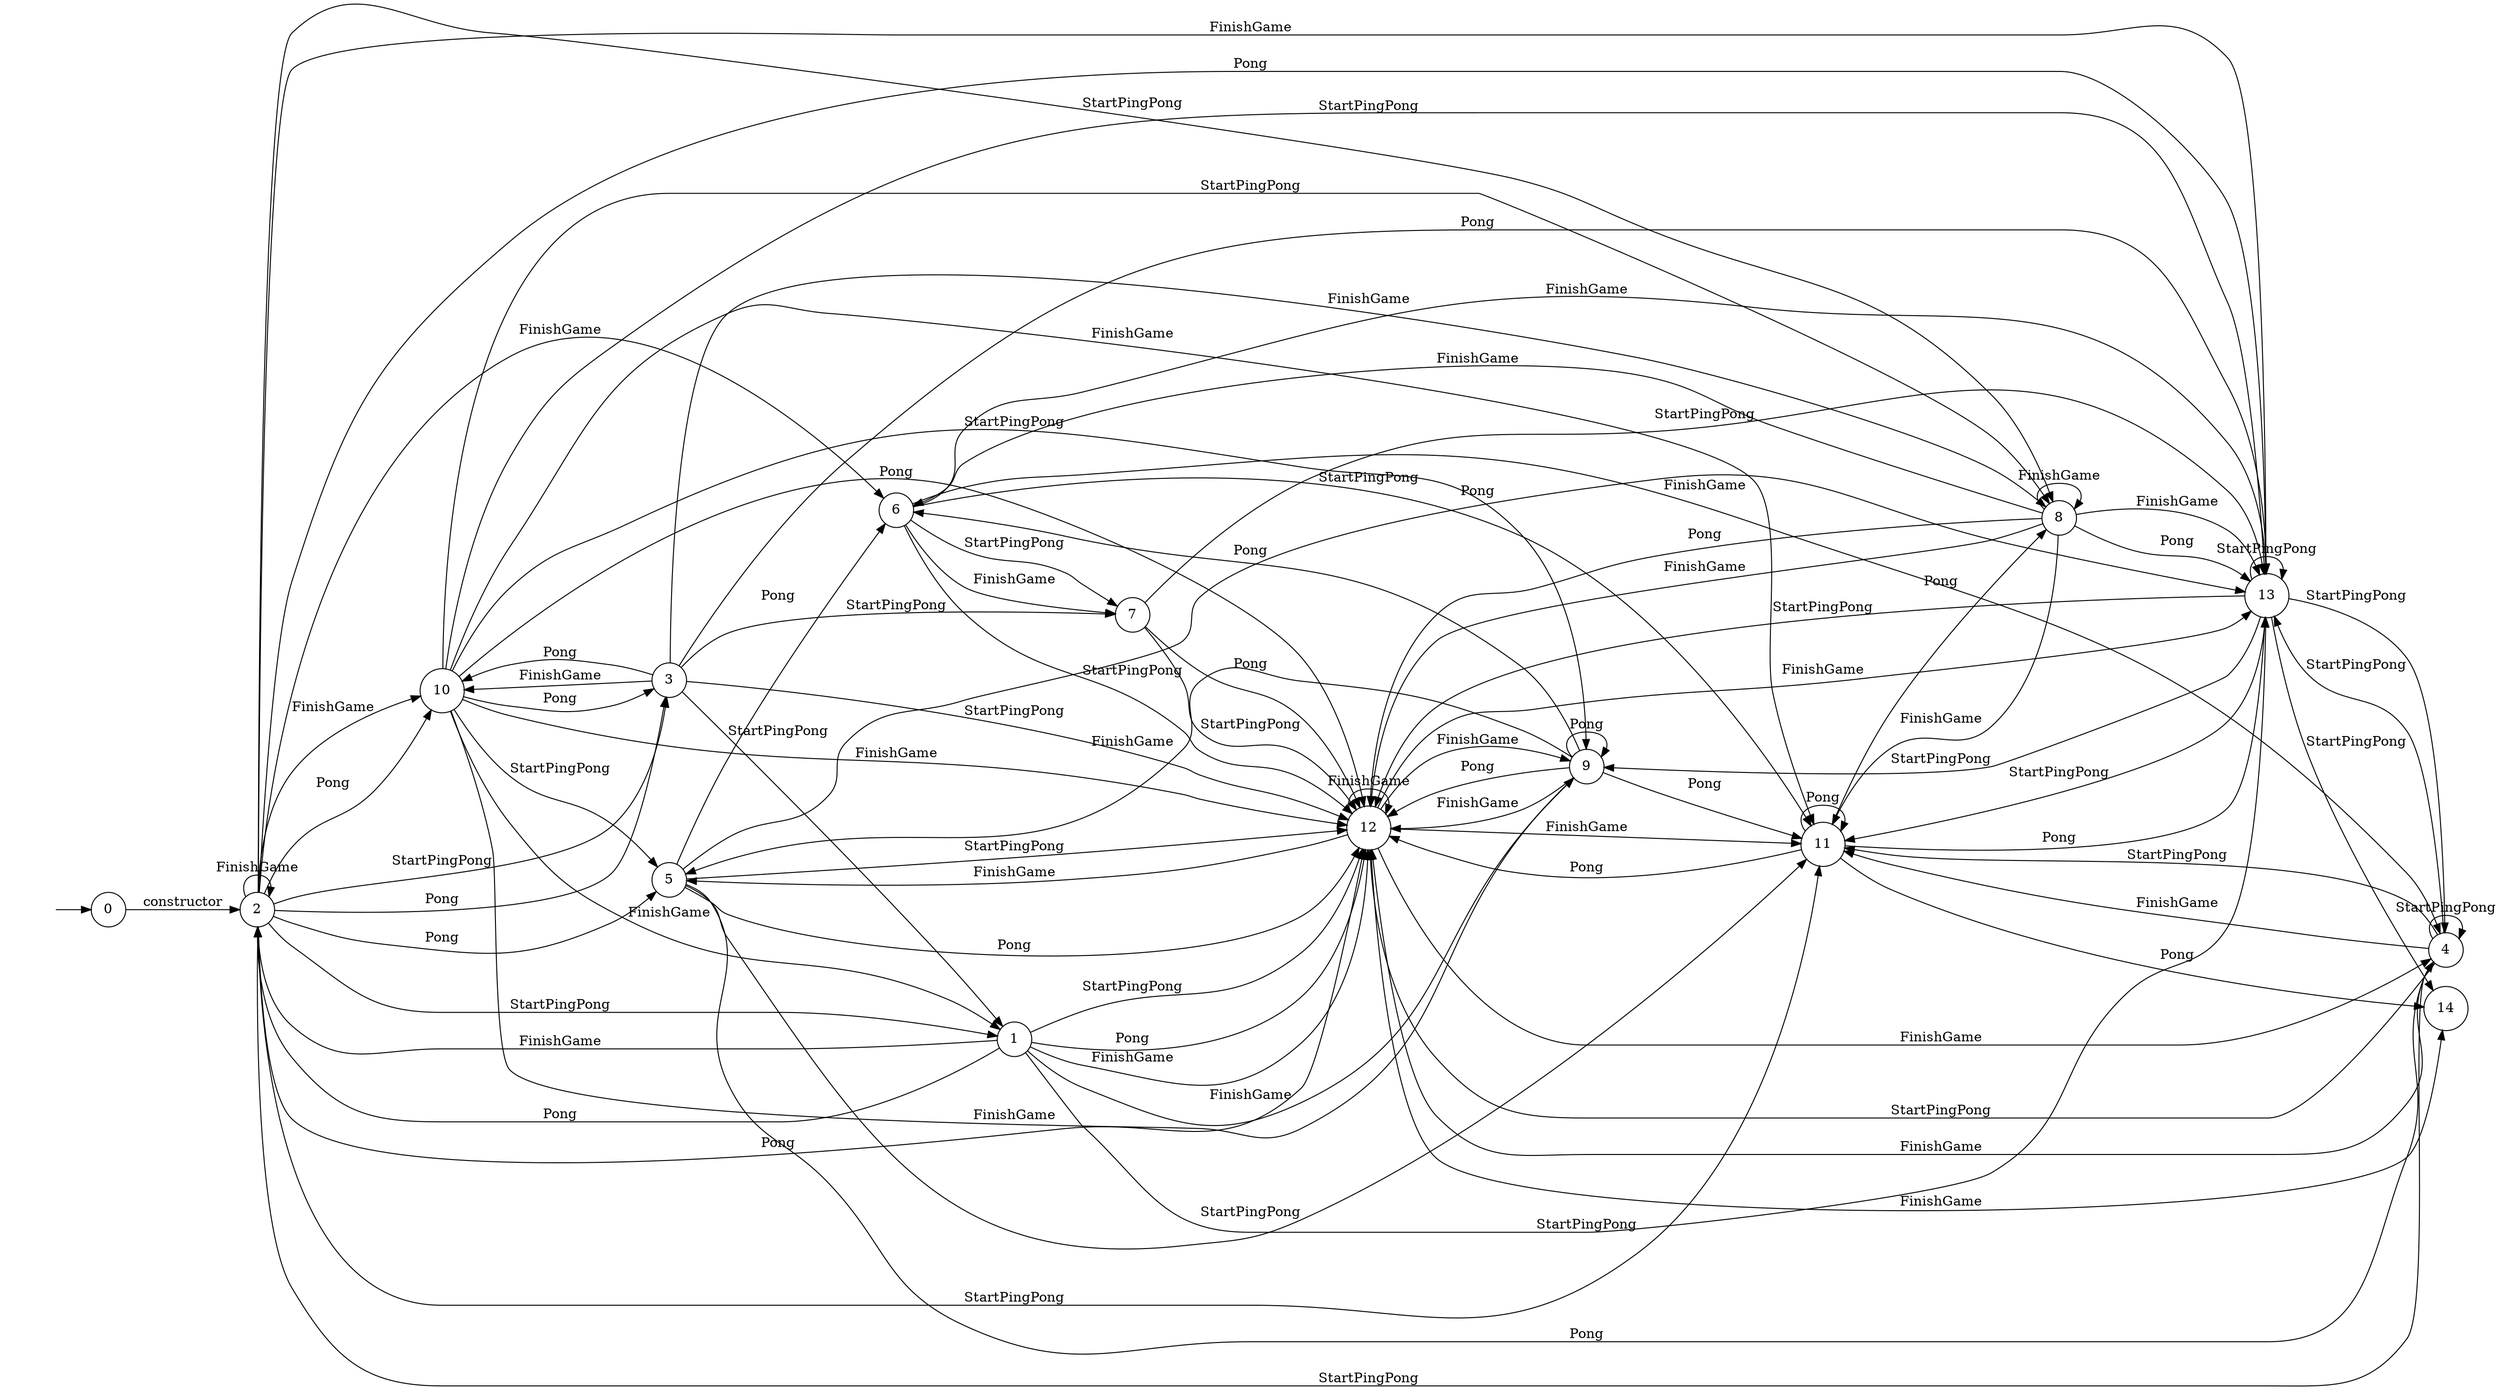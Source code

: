 digraph "Dapp-Automata-data/fuzzer/testnetdata-model-rq1/Starter/Ktail-1" {
	graph [rankdir=LR]
	"" [label="" shape=plaintext]
	2 [label=2 shape=circle]
	10 [label=10 shape=circle]
	5 [label=5 shape=circle]
	6 [label=6 shape=circle]
	12 [label=12 shape=circle]
	4 [label=4 shape=circle]
	13 [label=13 shape=circle]
	3 [label=3 shape=circle]
	8 [label=8 shape=circle]
	11 [label=11 shape=circle]
	1 [label=1 shape=circle]
	7 [label=7 shape=circle]
	0 [label=0 shape=circle]
	14 [label=14 shape=circle]
	9 [label=9 shape=circle]
	"" -> 0 [label=""]
	1 -> 2 [label=FinishGame]
	1 -> 9 [label=FinishGame]
	1 -> 12 [label=FinishGame]
	1 -> 13 [label=StartPingPong]
	1 -> 12 [label=StartPingPong]
	1 -> 2 [label=Pong]
	1 -> 12 [label=Pong]
	2 -> 2 [label=FinishGame]
	2 -> 13 [label=FinishGame]
	2 -> 6 [label=FinishGame]
	2 -> 10 [label=FinishGame]
	2 -> 10 [label=Pong]
	2 -> 5 [label=Pong]
	2 -> 12 [label=Pong]
	2 -> 13 [label=Pong]
	2 -> 3 [label=Pong]
	2 -> 4 [label=StartPingPong]
	2 -> 8 [label=StartPingPong]
	2 -> 3 [label=StartPingPong]
	2 -> 11 [label=StartPingPong]
	2 -> 1 [label=StartPingPong]
	3 -> 10 [label=Pong]
	3 -> 13 [label=Pong]
	3 -> 10 [label=FinishGame]
	3 -> 8 [label=FinishGame]
	3 -> 1 [label=StartPingPong]
	3 -> 7 [label=StartPingPong]
	3 -> 12 [label=StartPingPong]
	4 -> 4 [label=StartPingPong]
	4 -> 11 [label=StartPingPong]
	4 -> 13 [label=StartPingPong]
	4 -> 12 [label=StartPingPong]
	4 -> 11 [label=FinishGame]
	4 -> 12 [label=FinishGame]
	5 -> 4 [label=Pong]
	5 -> 13 [label=Pong]
	5 -> 6 [label=Pong]
	5 -> 12 [label=Pong]
	5 -> 11 [label=StartPingPong]
	5 -> 12 [label=StartPingPong]
	6 -> 4 [label=FinishGame]
	6 -> 7 [label=FinishGame]
	6 -> 13 [label=FinishGame]
	6 -> 11 [label=StartPingPong]
	6 -> 7 [label=StartPingPong]
	6 -> 12 [label=StartPingPong]
	7 -> 13 [label=StartPingPong]
	7 -> 12 [label=StartPingPong]
	7 -> 12 [label=Pong]
	8 -> 6 [label=FinishGame]
	8 -> 12 [label=FinishGame]
	8 -> 11 [label=FinishGame]
	8 -> 8 [label=FinishGame]
	8 -> 13 [label=FinishGame]
	8 -> 13 [label=Pong]
	8 -> 12 [label=Pong]
	9 -> 11 [label=Pong]
	9 -> 9 [label=Pong]
	9 -> 6 [label=Pong]
	9 -> 12 [label=Pong]
	9 -> 5 [label=FinishGame]
	9 -> 12 [label=FinishGame]
	10 -> 5 [label=StartPingPong]
	10 -> 8 [label=StartPingPong]
	10 -> 9 [label=StartPingPong]
	10 -> 13 [label=StartPingPong]
	10 -> 1 [label=FinishGame]
	10 -> 9 [label=FinishGame]
	10 -> 11 [label=FinishGame]
	10 -> 12 [label=FinishGame]
	10 -> 3 [label=Pong]
	10 -> 12 [label=Pong]
	11 -> 12 [label=Pong]
	11 -> 8 [label=Pong]
	11 -> 11 [label=Pong]
	11 -> 13 [label=Pong]
	11 -> 14 [label=Pong]
	12 -> 5 [label=FinishGame]
	12 -> 12 [label=FinishGame]
	12 -> 4 [label=FinishGame]
	12 -> 13 [label=FinishGame]
	12 -> 11 [label=FinishGame]
	12 -> 14 [label=FinishGame]
	12 -> 9 [label=FinishGame]
	13 -> 12 [label=StartPingPong]
	13 -> 4 [label=StartPingPong]
	13 -> 11 [label=StartPingPong]
	13 -> 13 [label=StartPingPong]
	13 -> 14 [label=StartPingPong]
	13 -> 9 [label=StartPingPong]
	0 -> 2 [label=constructor]
}

